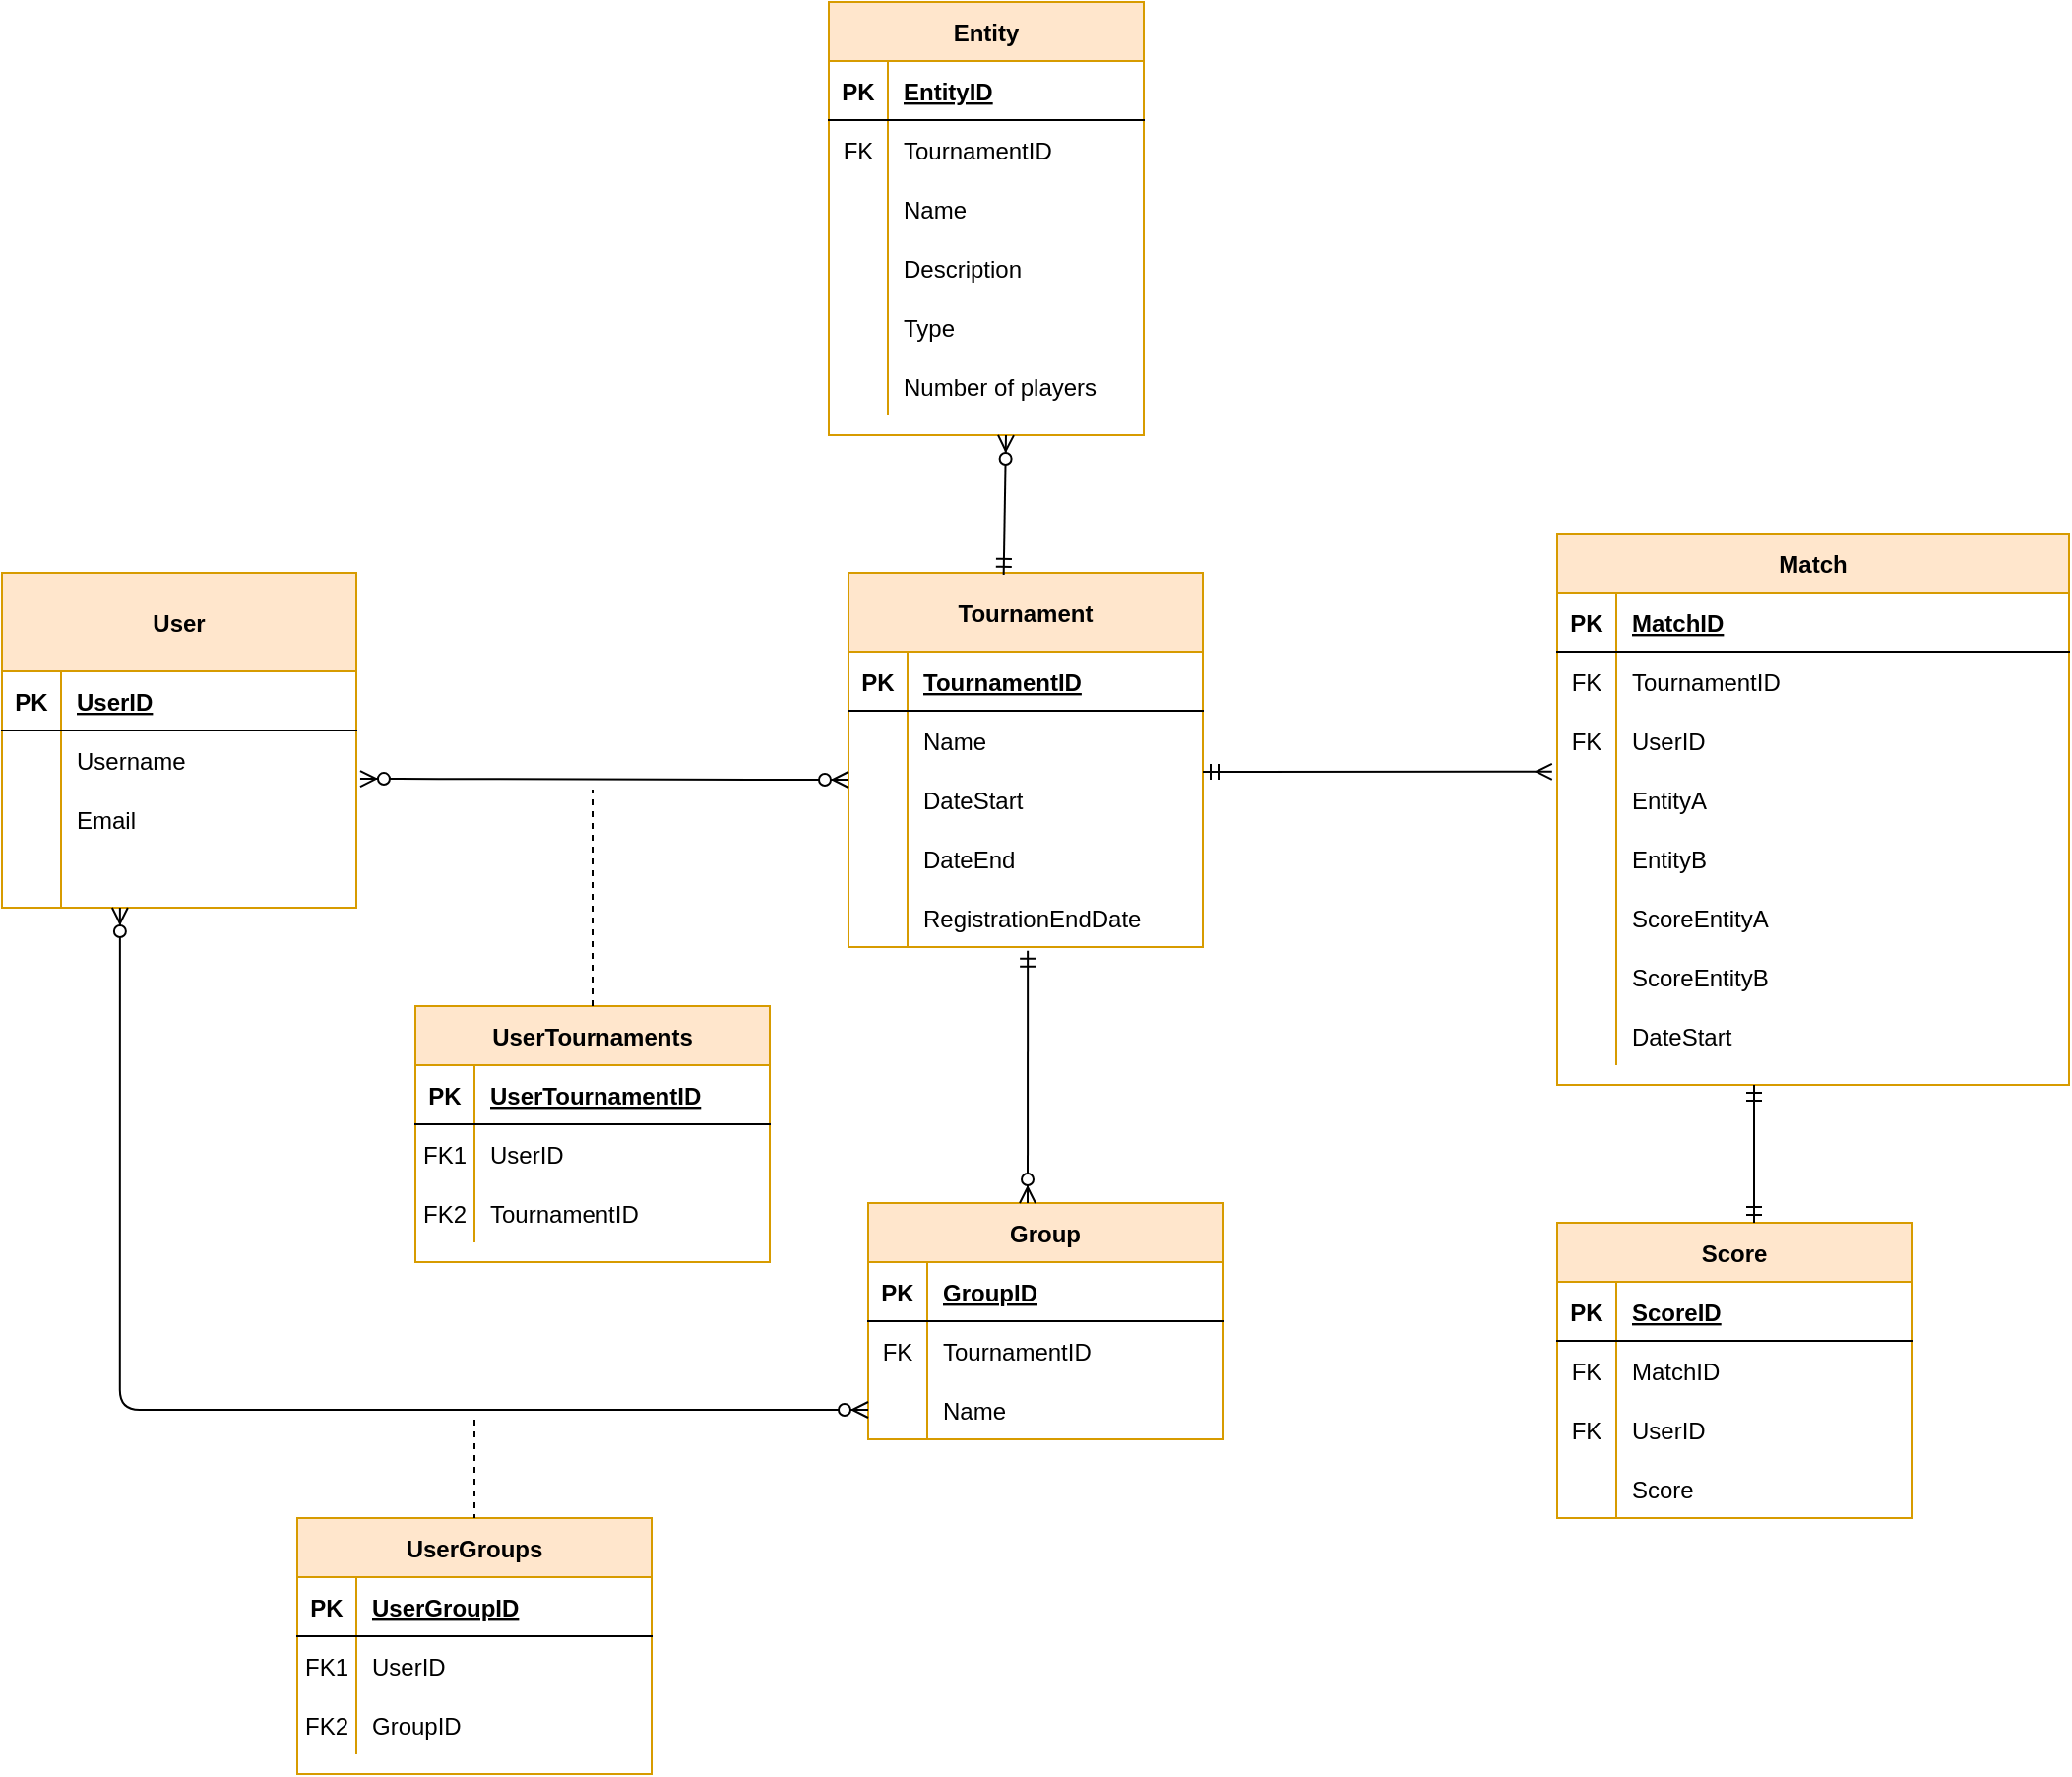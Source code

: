 <mxfile version="14.8.4" type="github">
  <diagram id="C5RBs43oDa-KdzZeNtuy" name="Page-1">
    <mxGraphModel dx="2417" dy="677" grid="1" gridSize="10" guides="1" tooltips="1" connect="1" arrows="1" fold="1" page="1" pageScale="1" pageWidth="1169" pageHeight="1654" math="0" shadow="0">
      <root>
        <mxCell id="WIyWlLk6GJQsqaUBKTNV-0" />
        <mxCell id="WIyWlLk6GJQsqaUBKTNV-1" parent="WIyWlLk6GJQsqaUBKTNV-0" />
        <mxCell id="yh2cUwykDITBl05Ryp6r-47" value="Tournament" style="shape=table;startSize=40;container=1;collapsible=1;childLayout=tableLayout;fixedRows=1;rowLines=0;fontStyle=1;align=center;resizeLast=1;strokeColor=#d79b00;fillColor=#ffe6cc;" parent="WIyWlLk6GJQsqaUBKTNV-1" vertex="1">
          <mxGeometry x="280" y="440" width="180" height="190" as="geometry" />
        </mxCell>
        <mxCell id="yh2cUwykDITBl05Ryp6r-48" value="" style="shape=partialRectangle;collapsible=0;dropTarget=0;pointerEvents=0;fillColor=none;top=0;left=0;bottom=1;right=0;points=[[0,0.5],[1,0.5]];portConstraint=eastwest;" parent="yh2cUwykDITBl05Ryp6r-47" vertex="1">
          <mxGeometry y="40" width="180" height="30" as="geometry" />
        </mxCell>
        <mxCell id="yh2cUwykDITBl05Ryp6r-49" value="PK" style="shape=partialRectangle;connectable=0;fillColor=none;top=0;left=0;bottom=0;right=0;fontStyle=1;overflow=hidden;" parent="yh2cUwykDITBl05Ryp6r-48" vertex="1">
          <mxGeometry width="30" height="30" as="geometry" />
        </mxCell>
        <mxCell id="yh2cUwykDITBl05Ryp6r-50" value="TournamentID" style="shape=partialRectangle;connectable=0;fillColor=none;top=0;left=0;bottom=0;right=0;align=left;spacingLeft=6;fontStyle=5;overflow=hidden;" parent="yh2cUwykDITBl05Ryp6r-48" vertex="1">
          <mxGeometry x="30" width="150" height="30" as="geometry" />
        </mxCell>
        <mxCell id="yh2cUwykDITBl05Ryp6r-51" value="" style="shape=partialRectangle;collapsible=0;dropTarget=0;pointerEvents=0;fillColor=none;top=0;left=0;bottom=0;right=0;points=[[0,0.5],[1,0.5]];portConstraint=eastwest;" parent="yh2cUwykDITBl05Ryp6r-47" vertex="1">
          <mxGeometry y="70" width="180" height="30" as="geometry" />
        </mxCell>
        <mxCell id="yh2cUwykDITBl05Ryp6r-52" value="" style="shape=partialRectangle;connectable=0;fillColor=none;top=0;left=0;bottom=0;right=0;editable=1;overflow=hidden;" parent="yh2cUwykDITBl05Ryp6r-51" vertex="1">
          <mxGeometry width="30" height="30" as="geometry" />
        </mxCell>
        <mxCell id="yh2cUwykDITBl05Ryp6r-53" value="Name" style="shape=partialRectangle;connectable=0;fillColor=none;top=0;left=0;bottom=0;right=0;align=left;spacingLeft=6;overflow=hidden;" parent="yh2cUwykDITBl05Ryp6r-51" vertex="1">
          <mxGeometry x="30" width="150" height="30" as="geometry" />
        </mxCell>
        <mxCell id="yh2cUwykDITBl05Ryp6r-54" value="" style="shape=partialRectangle;collapsible=0;dropTarget=0;pointerEvents=0;fillColor=none;top=0;left=0;bottom=0;right=0;points=[[0,0.5],[1,0.5]];portConstraint=eastwest;" parent="yh2cUwykDITBl05Ryp6r-47" vertex="1">
          <mxGeometry y="100" width="180" height="30" as="geometry" />
        </mxCell>
        <mxCell id="yh2cUwykDITBl05Ryp6r-55" value="" style="shape=partialRectangle;connectable=0;fillColor=none;top=0;left=0;bottom=0;right=0;editable=1;overflow=hidden;" parent="yh2cUwykDITBl05Ryp6r-54" vertex="1">
          <mxGeometry width="30" height="30" as="geometry" />
        </mxCell>
        <mxCell id="yh2cUwykDITBl05Ryp6r-56" value="DateStart" style="shape=partialRectangle;connectable=0;fillColor=none;top=0;left=0;bottom=0;right=0;align=left;spacingLeft=6;overflow=hidden;" parent="yh2cUwykDITBl05Ryp6r-54" vertex="1">
          <mxGeometry x="30" width="150" height="30" as="geometry" />
        </mxCell>
        <mxCell id="yh2cUwykDITBl05Ryp6r-57" value="" style="shape=partialRectangle;collapsible=0;dropTarget=0;pointerEvents=0;fillColor=none;top=0;left=0;bottom=0;right=0;points=[[0,0.5],[1,0.5]];portConstraint=eastwest;" parent="yh2cUwykDITBl05Ryp6r-47" vertex="1">
          <mxGeometry y="130" width="180" height="30" as="geometry" />
        </mxCell>
        <mxCell id="yh2cUwykDITBl05Ryp6r-58" value="" style="shape=partialRectangle;connectable=0;fillColor=none;top=0;left=0;bottom=0;right=0;editable=1;overflow=hidden;" parent="yh2cUwykDITBl05Ryp6r-57" vertex="1">
          <mxGeometry width="30" height="30" as="geometry" />
        </mxCell>
        <mxCell id="yh2cUwykDITBl05Ryp6r-59" value="DateEnd" style="shape=partialRectangle;connectable=0;fillColor=none;top=0;left=0;bottom=0;right=0;align=left;spacingLeft=6;overflow=hidden;" parent="yh2cUwykDITBl05Ryp6r-57" vertex="1">
          <mxGeometry x="30" width="150" height="30" as="geometry" />
        </mxCell>
        <mxCell id="yh2cUwykDITBl05Ryp6r-60" value="" style="shape=partialRectangle;collapsible=0;dropTarget=0;pointerEvents=0;fillColor=none;top=0;left=0;bottom=0;right=0;points=[[0,0.5],[1,0.5]];portConstraint=eastwest;" parent="yh2cUwykDITBl05Ryp6r-47" vertex="1">
          <mxGeometry y="160" width="180" height="30" as="geometry" />
        </mxCell>
        <mxCell id="yh2cUwykDITBl05Ryp6r-61" value="" style="shape=partialRectangle;connectable=0;fillColor=none;top=0;left=0;bottom=0;right=0;editable=1;overflow=hidden;" parent="yh2cUwykDITBl05Ryp6r-60" vertex="1">
          <mxGeometry width="30" height="30" as="geometry" />
        </mxCell>
        <mxCell id="yh2cUwykDITBl05Ryp6r-62" value="RegistrationEndDate" style="shape=partialRectangle;connectable=0;fillColor=none;top=0;left=0;bottom=0;right=0;align=left;spacingLeft=6;overflow=hidden;" parent="yh2cUwykDITBl05Ryp6r-60" vertex="1">
          <mxGeometry x="30" width="150" height="30" as="geometry" />
        </mxCell>
        <mxCell id="yh2cUwykDITBl05Ryp6r-63" value="Entity" style="shape=table;startSize=30;container=1;collapsible=1;childLayout=tableLayout;fixedRows=1;rowLines=0;fontStyle=1;align=center;resizeLast=1;strokeColor=#d79b00;fillColor=#ffe6cc;" parent="WIyWlLk6GJQsqaUBKTNV-1" vertex="1">
          <mxGeometry x="270" y="150" width="160" height="220" as="geometry" />
        </mxCell>
        <mxCell id="yh2cUwykDITBl05Ryp6r-64" value="" style="shape=partialRectangle;collapsible=0;dropTarget=0;pointerEvents=0;fillColor=none;top=0;left=0;bottom=1;right=0;points=[[0,0.5],[1,0.5]];portConstraint=eastwest;" parent="yh2cUwykDITBl05Ryp6r-63" vertex="1">
          <mxGeometry y="30" width="160" height="30" as="geometry" />
        </mxCell>
        <mxCell id="yh2cUwykDITBl05Ryp6r-65" value="PK" style="shape=partialRectangle;connectable=0;fillColor=none;top=0;left=0;bottom=0;right=0;fontStyle=1;overflow=hidden;" parent="yh2cUwykDITBl05Ryp6r-64" vertex="1">
          <mxGeometry width="30" height="30" as="geometry" />
        </mxCell>
        <mxCell id="yh2cUwykDITBl05Ryp6r-66" value="EntityID" style="shape=partialRectangle;connectable=0;fillColor=none;top=0;left=0;bottom=0;right=0;align=left;spacingLeft=6;fontStyle=5;overflow=hidden;" parent="yh2cUwykDITBl05Ryp6r-64" vertex="1">
          <mxGeometry x="30" width="130" height="30" as="geometry" />
        </mxCell>
        <mxCell id="yh2cUwykDITBl05Ryp6r-67" value="" style="shape=partialRectangle;collapsible=0;dropTarget=0;pointerEvents=0;fillColor=none;top=0;left=0;bottom=0;right=0;points=[[0,0.5],[1,0.5]];portConstraint=eastwest;" parent="yh2cUwykDITBl05Ryp6r-63" vertex="1">
          <mxGeometry y="60" width="160" height="30" as="geometry" />
        </mxCell>
        <mxCell id="yh2cUwykDITBl05Ryp6r-68" value="FK" style="shape=partialRectangle;connectable=0;fillColor=none;top=0;left=0;bottom=0;right=0;editable=1;overflow=hidden;" parent="yh2cUwykDITBl05Ryp6r-67" vertex="1">
          <mxGeometry width="30" height="30" as="geometry" />
        </mxCell>
        <mxCell id="yh2cUwykDITBl05Ryp6r-69" value="TournamentID" style="shape=partialRectangle;connectable=0;fillColor=none;top=0;left=0;bottom=0;right=0;align=left;spacingLeft=6;overflow=hidden;" parent="yh2cUwykDITBl05Ryp6r-67" vertex="1">
          <mxGeometry x="30" width="130" height="30" as="geometry" />
        </mxCell>
        <mxCell id="yh2cUwykDITBl05Ryp6r-70" value="" style="shape=partialRectangle;collapsible=0;dropTarget=0;pointerEvents=0;fillColor=none;top=0;left=0;bottom=0;right=0;points=[[0,0.5],[1,0.5]];portConstraint=eastwest;" parent="yh2cUwykDITBl05Ryp6r-63" vertex="1">
          <mxGeometry y="90" width="160" height="30" as="geometry" />
        </mxCell>
        <mxCell id="yh2cUwykDITBl05Ryp6r-71" value="" style="shape=partialRectangle;connectable=0;fillColor=none;top=0;left=0;bottom=0;right=0;editable=1;overflow=hidden;" parent="yh2cUwykDITBl05Ryp6r-70" vertex="1">
          <mxGeometry width="30" height="30" as="geometry" />
        </mxCell>
        <mxCell id="yh2cUwykDITBl05Ryp6r-72" value="Name" style="shape=partialRectangle;connectable=0;fillColor=none;top=0;left=0;bottom=0;right=0;align=left;spacingLeft=6;overflow=hidden;" parent="yh2cUwykDITBl05Ryp6r-70" vertex="1">
          <mxGeometry x="30" width="130" height="30" as="geometry" />
        </mxCell>
        <mxCell id="gmXBH_i20UCJDXfVO6zI-26" value="" style="shape=partialRectangle;collapsible=0;dropTarget=0;pointerEvents=0;fillColor=none;top=0;left=0;bottom=0;right=0;points=[[0,0.5],[1,0.5]];portConstraint=eastwest;" parent="yh2cUwykDITBl05Ryp6r-63" vertex="1">
          <mxGeometry y="120" width="160" height="30" as="geometry" />
        </mxCell>
        <mxCell id="gmXBH_i20UCJDXfVO6zI-27" value="" style="shape=partialRectangle;connectable=0;fillColor=none;top=0;left=0;bottom=0;right=0;editable=1;overflow=hidden;" parent="gmXBH_i20UCJDXfVO6zI-26" vertex="1">
          <mxGeometry width="30" height="30" as="geometry" />
        </mxCell>
        <mxCell id="gmXBH_i20UCJDXfVO6zI-28" value="Description" style="shape=partialRectangle;connectable=0;fillColor=none;top=0;left=0;bottom=0;right=0;align=left;spacingLeft=6;overflow=hidden;" parent="gmXBH_i20UCJDXfVO6zI-26" vertex="1">
          <mxGeometry x="30" width="130" height="30" as="geometry" />
        </mxCell>
        <mxCell id="gmXBH_i20UCJDXfVO6zI-42" value="" style="shape=partialRectangle;collapsible=0;dropTarget=0;pointerEvents=0;fillColor=none;top=0;left=0;bottom=0;right=0;points=[[0,0.5],[1,0.5]];portConstraint=eastwest;" parent="yh2cUwykDITBl05Ryp6r-63" vertex="1">
          <mxGeometry y="150" width="160" height="30" as="geometry" />
        </mxCell>
        <mxCell id="gmXBH_i20UCJDXfVO6zI-43" value="" style="shape=partialRectangle;connectable=0;fillColor=none;top=0;left=0;bottom=0;right=0;editable=1;overflow=hidden;" parent="gmXBH_i20UCJDXfVO6zI-42" vertex="1">
          <mxGeometry width="30" height="30" as="geometry" />
        </mxCell>
        <mxCell id="gmXBH_i20UCJDXfVO6zI-44" value="Type" style="shape=partialRectangle;connectable=0;fillColor=none;top=0;left=0;bottom=0;right=0;align=left;spacingLeft=6;overflow=hidden;" parent="gmXBH_i20UCJDXfVO6zI-42" vertex="1">
          <mxGeometry x="30" width="130" height="30" as="geometry" />
        </mxCell>
        <mxCell id="gmXBH_i20UCJDXfVO6zI-45" value="" style="shape=partialRectangle;collapsible=0;dropTarget=0;pointerEvents=0;fillColor=none;top=0;left=0;bottom=0;right=0;points=[[0,0.5],[1,0.5]];portConstraint=eastwest;" parent="yh2cUwykDITBl05Ryp6r-63" vertex="1">
          <mxGeometry y="180" width="160" height="30" as="geometry" />
        </mxCell>
        <mxCell id="gmXBH_i20UCJDXfVO6zI-46" value="" style="shape=partialRectangle;connectable=0;fillColor=none;top=0;left=0;bottom=0;right=0;editable=1;overflow=hidden;" parent="gmXBH_i20UCJDXfVO6zI-45" vertex="1">
          <mxGeometry width="30" height="30" as="geometry" />
        </mxCell>
        <mxCell id="gmXBH_i20UCJDXfVO6zI-47" value="Number of players" style="shape=partialRectangle;connectable=0;fillColor=none;top=0;left=0;bottom=0;right=0;align=left;spacingLeft=6;overflow=hidden;" parent="gmXBH_i20UCJDXfVO6zI-45" vertex="1">
          <mxGeometry x="30" width="130" height="30" as="geometry" />
        </mxCell>
        <mxCell id="yh2cUwykDITBl05Ryp6r-76" value="" style="fontSize=12;html=1;endArrow=ERzeroToMany;startArrow=ERmandOne;rounded=1;exitX=0.438;exitY=0.005;exitDx=0;exitDy=0;exitPerimeter=0;" parent="WIyWlLk6GJQsqaUBKTNV-1" source="yh2cUwykDITBl05Ryp6r-47" edge="1">
          <mxGeometry width="100" height="100" relative="1" as="geometry">
            <mxPoint x="149" y="348" as="sourcePoint" />
            <mxPoint x="360" y="370" as="targetPoint" />
          </mxGeometry>
        </mxCell>
        <mxCell id="yh2cUwykDITBl05Ryp6r-77" value="User" style="shape=table;startSize=50;container=1;collapsible=1;childLayout=tableLayout;fixedRows=1;rowLines=0;fontStyle=1;align=center;resizeLast=1;strokeColor=#d79b00;fillColor=#ffe6cc;" parent="WIyWlLk6GJQsqaUBKTNV-1" vertex="1">
          <mxGeometry x="-150" y="440" width="180" height="170" as="geometry" />
        </mxCell>
        <mxCell id="yh2cUwykDITBl05Ryp6r-78" value="" style="shape=partialRectangle;collapsible=0;dropTarget=0;pointerEvents=0;fillColor=none;top=0;left=0;bottom=1;right=0;points=[[0,0.5],[1,0.5]];portConstraint=eastwest;" parent="yh2cUwykDITBl05Ryp6r-77" vertex="1">
          <mxGeometry y="50" width="180" height="30" as="geometry" />
        </mxCell>
        <mxCell id="yh2cUwykDITBl05Ryp6r-79" value="PK" style="shape=partialRectangle;connectable=0;fillColor=none;top=0;left=0;bottom=0;right=0;fontStyle=1;overflow=hidden;" parent="yh2cUwykDITBl05Ryp6r-78" vertex="1">
          <mxGeometry width="30" height="30" as="geometry" />
        </mxCell>
        <mxCell id="yh2cUwykDITBl05Ryp6r-80" value="UserID" style="shape=partialRectangle;connectable=0;fillColor=none;top=0;left=0;bottom=0;right=0;align=left;spacingLeft=6;fontStyle=5;overflow=hidden;" parent="yh2cUwykDITBl05Ryp6r-78" vertex="1">
          <mxGeometry x="30" width="150" height="30" as="geometry" />
        </mxCell>
        <mxCell id="yh2cUwykDITBl05Ryp6r-81" value="" style="shape=partialRectangle;collapsible=0;dropTarget=0;pointerEvents=0;fillColor=none;top=0;left=0;bottom=0;right=0;points=[[0,0.5],[1,0.5]];portConstraint=eastwest;" parent="yh2cUwykDITBl05Ryp6r-77" vertex="1">
          <mxGeometry y="80" width="180" height="30" as="geometry" />
        </mxCell>
        <mxCell id="yh2cUwykDITBl05Ryp6r-82" value="" style="shape=partialRectangle;connectable=0;fillColor=none;top=0;left=0;bottom=0;right=0;editable=1;overflow=hidden;" parent="yh2cUwykDITBl05Ryp6r-81" vertex="1">
          <mxGeometry width="30" height="30" as="geometry" />
        </mxCell>
        <mxCell id="yh2cUwykDITBl05Ryp6r-83" value="Username" style="shape=partialRectangle;connectable=0;fillColor=none;top=0;left=0;bottom=0;right=0;align=left;spacingLeft=6;overflow=hidden;" parent="yh2cUwykDITBl05Ryp6r-81" vertex="1">
          <mxGeometry x="30" width="150" height="30" as="geometry" />
        </mxCell>
        <mxCell id="yh2cUwykDITBl05Ryp6r-84" value="" style="shape=partialRectangle;collapsible=0;dropTarget=0;pointerEvents=0;fillColor=none;top=0;left=0;bottom=0;right=0;points=[[0,0.5],[1,0.5]];portConstraint=eastwest;" parent="yh2cUwykDITBl05Ryp6r-77" vertex="1">
          <mxGeometry y="110" width="180" height="30" as="geometry" />
        </mxCell>
        <mxCell id="yh2cUwykDITBl05Ryp6r-85" value="" style="shape=partialRectangle;connectable=0;fillColor=none;top=0;left=0;bottom=0;right=0;editable=1;overflow=hidden;" parent="yh2cUwykDITBl05Ryp6r-84" vertex="1">
          <mxGeometry width="30" height="30" as="geometry" />
        </mxCell>
        <mxCell id="yh2cUwykDITBl05Ryp6r-86" value="Email" style="shape=partialRectangle;connectable=0;fillColor=none;top=0;left=0;bottom=0;right=0;align=left;spacingLeft=6;overflow=hidden;" parent="yh2cUwykDITBl05Ryp6r-84" vertex="1">
          <mxGeometry x="30" width="150" height="30" as="geometry" />
        </mxCell>
        <mxCell id="yh2cUwykDITBl05Ryp6r-87" value="" style="shape=partialRectangle;collapsible=0;dropTarget=0;pointerEvents=0;fillColor=none;top=0;left=0;bottom=0;right=0;points=[[0,0.5],[1,0.5]];portConstraint=eastwest;" parent="yh2cUwykDITBl05Ryp6r-77" vertex="1">
          <mxGeometry y="140" width="180" height="30" as="geometry" />
        </mxCell>
        <mxCell id="yh2cUwykDITBl05Ryp6r-88" value="" style="shape=partialRectangle;connectable=0;fillColor=none;top=0;left=0;bottom=0;right=0;editable=1;overflow=hidden;" parent="yh2cUwykDITBl05Ryp6r-87" vertex="1">
          <mxGeometry width="30" height="30" as="geometry" />
        </mxCell>
        <mxCell id="yh2cUwykDITBl05Ryp6r-89" value="" style="shape=partialRectangle;connectable=0;fillColor=none;top=0;left=0;bottom=0;right=0;align=left;spacingLeft=6;overflow=hidden;" parent="yh2cUwykDITBl05Ryp6r-87" vertex="1">
          <mxGeometry x="30" width="150" height="30" as="geometry" />
        </mxCell>
        <mxCell id="yh2cUwykDITBl05Ryp6r-91" value="UserTournaments" style="shape=table;startSize=30;container=1;collapsible=1;childLayout=tableLayout;fixedRows=1;rowLines=0;fontStyle=1;align=center;resizeLast=1;strokeColor=#d79b00;fillColor=#ffe6cc;" parent="WIyWlLk6GJQsqaUBKTNV-1" vertex="1">
          <mxGeometry x="60" y="660" width="180" height="130" as="geometry">
            <mxRectangle x="270" y="560" width="130" height="30" as="alternateBounds" />
          </mxGeometry>
        </mxCell>
        <mxCell id="yh2cUwykDITBl05Ryp6r-92" value="" style="shape=partialRectangle;collapsible=0;dropTarget=0;pointerEvents=0;fillColor=none;top=0;left=0;bottom=1;right=0;points=[[0,0.5],[1,0.5]];portConstraint=eastwest;" parent="yh2cUwykDITBl05Ryp6r-91" vertex="1">
          <mxGeometry y="30" width="180" height="30" as="geometry" />
        </mxCell>
        <mxCell id="yh2cUwykDITBl05Ryp6r-93" value="PK" style="shape=partialRectangle;connectable=0;fillColor=none;top=0;left=0;bottom=0;right=0;fontStyle=1;overflow=hidden;" parent="yh2cUwykDITBl05Ryp6r-92" vertex="1">
          <mxGeometry width="30" height="30" as="geometry" />
        </mxCell>
        <mxCell id="yh2cUwykDITBl05Ryp6r-94" value="UserTournamentID" style="shape=partialRectangle;connectable=0;fillColor=none;top=0;left=0;bottom=0;right=0;align=left;spacingLeft=6;fontStyle=5;overflow=hidden;" parent="yh2cUwykDITBl05Ryp6r-92" vertex="1">
          <mxGeometry x="30" width="150" height="30" as="geometry" />
        </mxCell>
        <mxCell id="yh2cUwykDITBl05Ryp6r-95" value="" style="shape=partialRectangle;collapsible=0;dropTarget=0;pointerEvents=0;fillColor=none;top=0;left=0;bottom=0;right=0;points=[[0,0.5],[1,0.5]];portConstraint=eastwest;" parent="yh2cUwykDITBl05Ryp6r-91" vertex="1">
          <mxGeometry y="60" width="180" height="30" as="geometry" />
        </mxCell>
        <mxCell id="yh2cUwykDITBl05Ryp6r-96" value="FK1" style="shape=partialRectangle;connectable=0;fillColor=none;top=0;left=0;bottom=0;right=0;editable=1;overflow=hidden;" parent="yh2cUwykDITBl05Ryp6r-95" vertex="1">
          <mxGeometry width="30" height="30" as="geometry" />
        </mxCell>
        <mxCell id="yh2cUwykDITBl05Ryp6r-97" value="UserID" style="shape=partialRectangle;connectable=0;fillColor=none;top=0;left=0;bottom=0;right=0;align=left;spacingLeft=6;overflow=hidden;" parent="yh2cUwykDITBl05Ryp6r-95" vertex="1">
          <mxGeometry x="30" width="150" height="30" as="geometry" />
        </mxCell>
        <mxCell id="yh2cUwykDITBl05Ryp6r-98" value="" style="shape=partialRectangle;collapsible=0;dropTarget=0;pointerEvents=0;fillColor=none;top=0;left=0;bottom=0;right=0;points=[[0,0.5],[1,0.5]];portConstraint=eastwest;" parent="yh2cUwykDITBl05Ryp6r-91" vertex="1">
          <mxGeometry y="90" width="180" height="30" as="geometry" />
        </mxCell>
        <mxCell id="yh2cUwykDITBl05Ryp6r-99" value="FK2" style="shape=partialRectangle;connectable=0;fillColor=none;top=0;left=0;bottom=0;right=0;editable=1;overflow=hidden;" parent="yh2cUwykDITBl05Ryp6r-98" vertex="1">
          <mxGeometry width="30" height="30" as="geometry" />
        </mxCell>
        <mxCell id="yh2cUwykDITBl05Ryp6r-100" value="TournamentID" style="shape=partialRectangle;connectable=0;fillColor=none;top=0;left=0;bottom=0;right=0;align=left;spacingLeft=6;overflow=hidden;" parent="yh2cUwykDITBl05Ryp6r-98" vertex="1">
          <mxGeometry x="30" width="150" height="30" as="geometry" />
        </mxCell>
        <mxCell id="yh2cUwykDITBl05Ryp6r-111" value="" style="endArrow=none;dashed=1;html=1;strokeColor=#000000;exitX=0.5;exitY=0;exitDx=0;exitDy=0;" parent="WIyWlLk6GJQsqaUBKTNV-1" source="yh2cUwykDITBl05Ryp6r-91" edge="1">
          <mxGeometry width="50" height="50" relative="1" as="geometry">
            <mxPoint x="359.5" y="637" as="sourcePoint" />
            <mxPoint x="150" y="550" as="targetPoint" />
          </mxGeometry>
        </mxCell>
        <mxCell id="yh2cUwykDITBl05Ryp6r-112" value="Match" style="shape=table;startSize=30;container=1;collapsible=1;childLayout=tableLayout;fixedRows=1;rowLines=0;fontStyle=1;align=center;resizeLast=1;strokeColor=#d79b00;fillColor=#ffe6cc;" parent="WIyWlLk6GJQsqaUBKTNV-1" vertex="1">
          <mxGeometry x="640" y="420" width="260" height="280" as="geometry" />
        </mxCell>
        <mxCell id="yh2cUwykDITBl05Ryp6r-113" value="" style="shape=partialRectangle;collapsible=0;dropTarget=0;pointerEvents=0;fillColor=none;top=0;left=0;bottom=1;right=0;points=[[0,0.5],[1,0.5]];portConstraint=eastwest;" parent="yh2cUwykDITBl05Ryp6r-112" vertex="1">
          <mxGeometry y="30" width="260" height="30" as="geometry" />
        </mxCell>
        <mxCell id="yh2cUwykDITBl05Ryp6r-114" value="PK" style="shape=partialRectangle;connectable=0;fillColor=none;top=0;left=0;bottom=0;right=0;fontStyle=1;overflow=hidden;" parent="yh2cUwykDITBl05Ryp6r-113" vertex="1">
          <mxGeometry width="30" height="30" as="geometry" />
        </mxCell>
        <mxCell id="yh2cUwykDITBl05Ryp6r-115" value="MatchID" style="shape=partialRectangle;connectable=0;fillColor=none;top=0;left=0;bottom=0;right=0;align=left;spacingLeft=6;fontStyle=5;overflow=hidden;" parent="yh2cUwykDITBl05Ryp6r-113" vertex="1">
          <mxGeometry x="30" width="230" height="30" as="geometry" />
        </mxCell>
        <mxCell id="yh2cUwykDITBl05Ryp6r-116" value="" style="shape=partialRectangle;collapsible=0;dropTarget=0;pointerEvents=0;fillColor=none;top=0;left=0;bottom=0;right=0;points=[[0,0.5],[1,0.5]];portConstraint=eastwest;" parent="yh2cUwykDITBl05Ryp6r-112" vertex="1">
          <mxGeometry y="60" width="260" height="30" as="geometry" />
        </mxCell>
        <mxCell id="yh2cUwykDITBl05Ryp6r-117" value="FK" style="shape=partialRectangle;connectable=0;fillColor=none;top=0;left=0;bottom=0;right=0;editable=1;overflow=hidden;" parent="yh2cUwykDITBl05Ryp6r-116" vertex="1">
          <mxGeometry width="30" height="30" as="geometry" />
        </mxCell>
        <mxCell id="yh2cUwykDITBl05Ryp6r-118" value="TournamentID" style="shape=partialRectangle;connectable=0;fillColor=none;top=0;left=0;bottom=0;right=0;align=left;spacingLeft=6;overflow=hidden;" parent="yh2cUwykDITBl05Ryp6r-116" vertex="1">
          <mxGeometry x="30" width="230" height="30" as="geometry" />
        </mxCell>
        <mxCell id="yh2cUwykDITBl05Ryp6r-181" value="" style="shape=partialRectangle;collapsible=0;dropTarget=0;pointerEvents=0;fillColor=none;top=0;left=0;bottom=0;right=0;points=[[0,0.5],[1,0.5]];portConstraint=eastwest;" parent="yh2cUwykDITBl05Ryp6r-112" vertex="1">
          <mxGeometry y="90" width="260" height="30" as="geometry" />
        </mxCell>
        <mxCell id="yh2cUwykDITBl05Ryp6r-182" value="FK" style="shape=partialRectangle;connectable=0;fillColor=none;top=0;left=0;bottom=0;right=0;editable=1;overflow=hidden;" parent="yh2cUwykDITBl05Ryp6r-181" vertex="1">
          <mxGeometry width="30" height="30" as="geometry" />
        </mxCell>
        <mxCell id="yh2cUwykDITBl05Ryp6r-183" value="UserID" style="shape=partialRectangle;connectable=0;fillColor=none;top=0;left=0;bottom=0;right=0;align=left;spacingLeft=6;overflow=hidden;" parent="yh2cUwykDITBl05Ryp6r-181" vertex="1">
          <mxGeometry x="30" width="230" height="30" as="geometry" />
        </mxCell>
        <mxCell id="yh2cUwykDITBl05Ryp6r-128" value="" style="shape=partialRectangle;collapsible=0;dropTarget=0;pointerEvents=0;fillColor=none;top=0;left=0;bottom=0;right=0;points=[[0,0.5],[1,0.5]];portConstraint=eastwest;" parent="yh2cUwykDITBl05Ryp6r-112" vertex="1">
          <mxGeometry y="120" width="260" height="30" as="geometry" />
        </mxCell>
        <mxCell id="yh2cUwykDITBl05Ryp6r-129" value="" style="shape=partialRectangle;connectable=0;fillColor=none;top=0;left=0;bottom=0;right=0;editable=1;overflow=hidden;" parent="yh2cUwykDITBl05Ryp6r-128" vertex="1">
          <mxGeometry width="30" height="30" as="geometry" />
        </mxCell>
        <mxCell id="yh2cUwykDITBl05Ryp6r-130" value="EntityA" style="shape=partialRectangle;connectable=0;fillColor=none;top=0;left=0;bottom=0;right=0;align=left;spacingLeft=6;overflow=hidden;" parent="yh2cUwykDITBl05Ryp6r-128" vertex="1">
          <mxGeometry x="30" width="230" height="30" as="geometry" />
        </mxCell>
        <mxCell id="yh2cUwykDITBl05Ryp6r-119" value="" style="shape=partialRectangle;collapsible=0;dropTarget=0;pointerEvents=0;fillColor=none;top=0;left=0;bottom=0;right=0;points=[[0,0.5],[1,0.5]];portConstraint=eastwest;" parent="yh2cUwykDITBl05Ryp6r-112" vertex="1">
          <mxGeometry y="150" width="260" height="30" as="geometry" />
        </mxCell>
        <mxCell id="yh2cUwykDITBl05Ryp6r-120" value="" style="shape=partialRectangle;connectable=0;fillColor=none;top=0;left=0;bottom=0;right=0;editable=1;overflow=hidden;" parent="yh2cUwykDITBl05Ryp6r-119" vertex="1">
          <mxGeometry width="30" height="30" as="geometry" />
        </mxCell>
        <mxCell id="yh2cUwykDITBl05Ryp6r-121" value="EntityB" style="shape=partialRectangle;connectable=0;fillColor=none;top=0;left=0;bottom=0;right=0;align=left;spacingLeft=6;overflow=hidden;" parent="yh2cUwykDITBl05Ryp6r-119" vertex="1">
          <mxGeometry x="30" width="230" height="30" as="geometry" />
        </mxCell>
        <mxCell id="yh2cUwykDITBl05Ryp6r-122" value="" style="shape=partialRectangle;collapsible=0;dropTarget=0;pointerEvents=0;fillColor=none;top=0;left=0;bottom=0;right=0;points=[[0,0.5],[1,0.5]];portConstraint=eastwest;" parent="yh2cUwykDITBl05Ryp6r-112" vertex="1">
          <mxGeometry y="180" width="260" height="30" as="geometry" />
        </mxCell>
        <mxCell id="yh2cUwykDITBl05Ryp6r-123" value="" style="shape=partialRectangle;connectable=0;fillColor=none;top=0;left=0;bottom=0;right=0;editable=1;overflow=hidden;" parent="yh2cUwykDITBl05Ryp6r-122" vertex="1">
          <mxGeometry width="30" height="30" as="geometry" />
        </mxCell>
        <mxCell id="yh2cUwykDITBl05Ryp6r-124" value="ScoreEntityA" style="shape=partialRectangle;connectable=0;fillColor=none;top=0;left=0;bottom=0;right=0;align=left;spacingLeft=6;overflow=hidden;" parent="yh2cUwykDITBl05Ryp6r-122" vertex="1">
          <mxGeometry x="30" width="230" height="30" as="geometry" />
        </mxCell>
        <mxCell id="yh2cUwykDITBl05Ryp6r-125" value="" style="shape=partialRectangle;collapsible=0;dropTarget=0;pointerEvents=0;fillColor=none;top=0;left=0;bottom=0;right=0;points=[[0,0.5],[1,0.5]];portConstraint=eastwest;" parent="yh2cUwykDITBl05Ryp6r-112" vertex="1">
          <mxGeometry y="210" width="260" height="30" as="geometry" />
        </mxCell>
        <mxCell id="yh2cUwykDITBl05Ryp6r-126" value="" style="shape=partialRectangle;connectable=0;fillColor=none;top=0;left=0;bottom=0;right=0;editable=1;overflow=hidden;" parent="yh2cUwykDITBl05Ryp6r-125" vertex="1">
          <mxGeometry width="30" height="30" as="geometry" />
        </mxCell>
        <mxCell id="yh2cUwykDITBl05Ryp6r-127" value="ScoreEntityB" style="shape=partialRectangle;connectable=0;fillColor=none;top=0;left=0;bottom=0;right=0;align=left;spacingLeft=6;overflow=hidden;" parent="yh2cUwykDITBl05Ryp6r-125" vertex="1">
          <mxGeometry x="30" width="230" height="30" as="geometry" />
        </mxCell>
        <mxCell id="yh2cUwykDITBl05Ryp6r-133" value="" style="shape=partialRectangle;collapsible=0;dropTarget=0;pointerEvents=0;fillColor=none;top=0;left=0;bottom=0;right=0;points=[[0,0.5],[1,0.5]];portConstraint=eastwest;" parent="yh2cUwykDITBl05Ryp6r-112" vertex="1">
          <mxGeometry y="240" width="260" height="30" as="geometry" />
        </mxCell>
        <mxCell id="yh2cUwykDITBl05Ryp6r-134" value="" style="shape=partialRectangle;connectable=0;fillColor=none;top=0;left=0;bottom=0;right=0;editable=1;overflow=hidden;" parent="yh2cUwykDITBl05Ryp6r-133" vertex="1">
          <mxGeometry width="30" height="30" as="geometry" />
        </mxCell>
        <mxCell id="yh2cUwykDITBl05Ryp6r-135" value="DateStart" style="shape=partialRectangle;connectable=0;fillColor=none;top=0;left=0;bottom=0;right=0;align=left;spacingLeft=6;overflow=hidden;" parent="yh2cUwykDITBl05Ryp6r-133" vertex="1">
          <mxGeometry x="30" width="230" height="30" as="geometry" />
        </mxCell>
        <mxCell id="yh2cUwykDITBl05Ryp6r-136" value="" style="fontSize=12;html=1;endArrow=ERmany;startArrow=ERmandOne;strokeColor=#000000;entryX=-0.01;entryY=0.03;entryDx=0;entryDy=0;entryPerimeter=0;endFill=0;" parent="WIyWlLk6GJQsqaUBKTNV-1" target="yh2cUwykDITBl05Ryp6r-128" edge="1">
          <mxGeometry width="100" height="100" relative="1" as="geometry">
            <mxPoint x="460" y="541" as="sourcePoint" />
            <mxPoint x="460" y="400" as="targetPoint" />
          </mxGeometry>
        </mxCell>
        <mxCell id="yh2cUwykDITBl05Ryp6r-137" value="Score" style="shape=table;startSize=30;container=1;collapsible=1;childLayout=tableLayout;fixedRows=1;rowLines=0;fontStyle=1;align=center;resizeLast=1;strokeColor=#d79b00;fillColor=#ffe6cc;" parent="WIyWlLk6GJQsqaUBKTNV-1" vertex="1">
          <mxGeometry x="640" y="770" width="180" height="150" as="geometry" />
        </mxCell>
        <mxCell id="yh2cUwykDITBl05Ryp6r-138" value="" style="shape=partialRectangle;collapsible=0;dropTarget=0;pointerEvents=0;fillColor=none;top=0;left=0;bottom=1;right=0;points=[[0,0.5],[1,0.5]];portConstraint=eastwest;" parent="yh2cUwykDITBl05Ryp6r-137" vertex="1">
          <mxGeometry y="30" width="180" height="30" as="geometry" />
        </mxCell>
        <mxCell id="yh2cUwykDITBl05Ryp6r-139" value="PK" style="shape=partialRectangle;connectable=0;fillColor=none;top=0;left=0;bottom=0;right=0;fontStyle=1;overflow=hidden;" parent="yh2cUwykDITBl05Ryp6r-138" vertex="1">
          <mxGeometry width="30" height="30" as="geometry" />
        </mxCell>
        <mxCell id="yh2cUwykDITBl05Ryp6r-140" value="ScoreID" style="shape=partialRectangle;connectable=0;fillColor=none;top=0;left=0;bottom=0;right=0;align=left;spacingLeft=6;fontStyle=5;overflow=hidden;" parent="yh2cUwykDITBl05Ryp6r-138" vertex="1">
          <mxGeometry x="30" width="150" height="30" as="geometry" />
        </mxCell>
        <mxCell id="yh2cUwykDITBl05Ryp6r-141" value="" style="shape=partialRectangle;collapsible=0;dropTarget=0;pointerEvents=0;fillColor=none;top=0;left=0;bottom=0;right=0;points=[[0,0.5],[1,0.5]];portConstraint=eastwest;" parent="yh2cUwykDITBl05Ryp6r-137" vertex="1">
          <mxGeometry y="60" width="180" height="30" as="geometry" />
        </mxCell>
        <mxCell id="yh2cUwykDITBl05Ryp6r-142" value="FK" style="shape=partialRectangle;connectable=0;fillColor=none;top=0;left=0;bottom=0;right=0;editable=1;overflow=hidden;" parent="yh2cUwykDITBl05Ryp6r-141" vertex="1">
          <mxGeometry width="30" height="30" as="geometry" />
        </mxCell>
        <mxCell id="yh2cUwykDITBl05Ryp6r-143" value="MatchID" style="shape=partialRectangle;connectable=0;fillColor=none;top=0;left=0;bottom=0;right=0;align=left;spacingLeft=6;overflow=hidden;" parent="yh2cUwykDITBl05Ryp6r-141" vertex="1">
          <mxGeometry x="30" width="150" height="30" as="geometry" />
        </mxCell>
        <mxCell id="yh2cUwykDITBl05Ryp6r-144" value="" style="shape=partialRectangle;collapsible=0;dropTarget=0;pointerEvents=0;fillColor=none;top=0;left=0;bottom=0;right=0;points=[[0,0.5],[1,0.5]];portConstraint=eastwest;" parent="yh2cUwykDITBl05Ryp6r-137" vertex="1">
          <mxGeometry y="90" width="180" height="30" as="geometry" />
        </mxCell>
        <mxCell id="yh2cUwykDITBl05Ryp6r-145" value="FK" style="shape=partialRectangle;connectable=0;fillColor=none;top=0;left=0;bottom=0;right=0;editable=1;overflow=hidden;" parent="yh2cUwykDITBl05Ryp6r-144" vertex="1">
          <mxGeometry width="30" height="30" as="geometry" />
        </mxCell>
        <mxCell id="yh2cUwykDITBl05Ryp6r-146" value="UserID" style="shape=partialRectangle;connectable=0;fillColor=none;top=0;left=0;bottom=0;right=0;align=left;spacingLeft=6;overflow=hidden;" parent="yh2cUwykDITBl05Ryp6r-144" vertex="1">
          <mxGeometry x="30" width="150" height="30" as="geometry" />
        </mxCell>
        <mxCell id="yh2cUwykDITBl05Ryp6r-147" value="" style="shape=partialRectangle;collapsible=0;dropTarget=0;pointerEvents=0;fillColor=none;top=0;left=0;bottom=0;right=0;points=[[0,0.5],[1,0.5]];portConstraint=eastwest;" parent="yh2cUwykDITBl05Ryp6r-137" vertex="1">
          <mxGeometry y="120" width="180" height="30" as="geometry" />
        </mxCell>
        <mxCell id="yh2cUwykDITBl05Ryp6r-148" value="" style="shape=partialRectangle;connectable=0;fillColor=none;top=0;left=0;bottom=0;right=0;editable=1;overflow=hidden;" parent="yh2cUwykDITBl05Ryp6r-147" vertex="1">
          <mxGeometry width="30" height="30" as="geometry" />
        </mxCell>
        <mxCell id="yh2cUwykDITBl05Ryp6r-149" value="Score" style="shape=partialRectangle;connectable=0;fillColor=none;top=0;left=0;bottom=0;right=0;align=left;spacingLeft=6;overflow=hidden;" parent="yh2cUwykDITBl05Ryp6r-147" vertex="1">
          <mxGeometry x="30" width="150" height="30" as="geometry" />
        </mxCell>
        <mxCell id="yh2cUwykDITBl05Ryp6r-180" value="" style="edgeStyle=entityRelationEdgeStyle;fontSize=12;html=1;endArrow=ERzeroToMany;endFill=1;startArrow=ERzeroToMany;strokeColor=#000000;exitX=1.011;exitY=0.818;exitDx=0;exitDy=0;exitPerimeter=0;" parent="WIyWlLk6GJQsqaUBKTNV-1" source="yh2cUwykDITBl05Ryp6r-81" edge="1">
          <mxGeometry width="100" height="100" relative="1" as="geometry">
            <mxPoint x="360" y="590" as="sourcePoint" />
            <mxPoint x="280" y="545" as="targetPoint" />
          </mxGeometry>
        </mxCell>
        <mxCell id="yh2cUwykDITBl05Ryp6r-184" value="" style="fontSize=12;html=1;endArrow=ERmandOne;startArrow=ERmandOne;strokeColor=#000000;" parent="WIyWlLk6GJQsqaUBKTNV-1" edge="1">
          <mxGeometry width="100" height="100" relative="1" as="geometry">
            <mxPoint x="740" y="770" as="sourcePoint" />
            <mxPoint x="740" y="700" as="targetPoint" />
          </mxGeometry>
        </mxCell>
        <mxCell id="gmXBH_i20UCJDXfVO6zI-0" value="Group" style="shape=table;startSize=30;container=1;collapsible=1;childLayout=tableLayout;fixedRows=1;rowLines=0;fontStyle=1;align=center;resizeLast=1;fillColor=#ffe6cc;strokeColor=#d79b00;" parent="WIyWlLk6GJQsqaUBKTNV-1" vertex="1">
          <mxGeometry x="290" y="760" width="180" height="120" as="geometry" />
        </mxCell>
        <mxCell id="gmXBH_i20UCJDXfVO6zI-1" value="" style="shape=partialRectangle;collapsible=0;dropTarget=0;pointerEvents=0;fillColor=none;top=0;left=0;bottom=1;right=0;points=[[0,0.5],[1,0.5]];portConstraint=eastwest;" parent="gmXBH_i20UCJDXfVO6zI-0" vertex="1">
          <mxGeometry y="30" width="180" height="30" as="geometry" />
        </mxCell>
        <mxCell id="gmXBH_i20UCJDXfVO6zI-2" value="PK" style="shape=partialRectangle;connectable=0;fillColor=none;top=0;left=0;bottom=0;right=0;fontStyle=1;overflow=hidden;" parent="gmXBH_i20UCJDXfVO6zI-1" vertex="1">
          <mxGeometry width="30" height="30" as="geometry" />
        </mxCell>
        <mxCell id="gmXBH_i20UCJDXfVO6zI-3" value="GroupID" style="shape=partialRectangle;connectable=0;fillColor=none;top=0;left=0;bottom=0;right=0;align=left;spacingLeft=6;fontStyle=5;overflow=hidden;" parent="gmXBH_i20UCJDXfVO6zI-1" vertex="1">
          <mxGeometry x="30" width="150" height="30" as="geometry" />
        </mxCell>
        <mxCell id="gmXBH_i20UCJDXfVO6zI-4" value="" style="shape=partialRectangle;collapsible=0;dropTarget=0;pointerEvents=0;fillColor=none;top=0;left=0;bottom=0;right=0;points=[[0,0.5],[1,0.5]];portConstraint=eastwest;" parent="gmXBH_i20UCJDXfVO6zI-0" vertex="1">
          <mxGeometry y="60" width="180" height="30" as="geometry" />
        </mxCell>
        <mxCell id="gmXBH_i20UCJDXfVO6zI-5" value="FK" style="shape=partialRectangle;connectable=0;fillColor=none;top=0;left=0;bottom=0;right=0;editable=1;overflow=hidden;" parent="gmXBH_i20UCJDXfVO6zI-4" vertex="1">
          <mxGeometry width="30" height="30" as="geometry" />
        </mxCell>
        <mxCell id="gmXBH_i20UCJDXfVO6zI-6" value="TournamentID" style="shape=partialRectangle;connectable=0;fillColor=none;top=0;left=0;bottom=0;right=0;align=left;spacingLeft=6;overflow=hidden;" parent="gmXBH_i20UCJDXfVO6zI-4" vertex="1">
          <mxGeometry x="30" width="150" height="30" as="geometry" />
        </mxCell>
        <mxCell id="gmXBH_i20UCJDXfVO6zI-7" value="" style="shape=partialRectangle;collapsible=0;dropTarget=0;pointerEvents=0;fillColor=none;top=0;left=0;bottom=0;right=0;points=[[0,0.5],[1,0.5]];portConstraint=eastwest;" parent="gmXBH_i20UCJDXfVO6zI-0" vertex="1">
          <mxGeometry y="90" width="180" height="30" as="geometry" />
        </mxCell>
        <mxCell id="gmXBH_i20UCJDXfVO6zI-8" value="" style="shape=partialRectangle;connectable=0;fillColor=none;top=0;left=0;bottom=0;right=0;editable=1;overflow=hidden;" parent="gmXBH_i20UCJDXfVO6zI-7" vertex="1">
          <mxGeometry width="30" height="30" as="geometry" />
        </mxCell>
        <mxCell id="gmXBH_i20UCJDXfVO6zI-9" value="Name" style="shape=partialRectangle;connectable=0;fillColor=none;top=0;left=0;bottom=0;right=0;align=left;spacingLeft=6;overflow=hidden;" parent="gmXBH_i20UCJDXfVO6zI-7" vertex="1">
          <mxGeometry x="30" width="150" height="30" as="geometry" />
        </mxCell>
        <mxCell id="gmXBH_i20UCJDXfVO6zI-13" value="" style="fontSize=12;html=1;endArrow=ERzeroToMany;startArrow=ERmandOne;strokeColor=#000000;endFill=1;exitX=0.506;exitY=1.061;exitDx=0;exitDy=0;exitPerimeter=0;" parent="WIyWlLk6GJQsqaUBKTNV-1" source="yh2cUwykDITBl05Ryp6r-60" edge="1">
          <mxGeometry width="100" height="100" relative="1" as="geometry">
            <mxPoint x="360" y="640" as="sourcePoint" />
            <mxPoint x="371" y="760" as="targetPoint" />
          </mxGeometry>
        </mxCell>
        <mxCell id="gmXBH_i20UCJDXfVO6zI-14" value="" style="edgeStyle=orthogonalEdgeStyle;fontSize=12;html=1;endArrow=ERzeroToMany;endFill=1;startArrow=ERzeroToMany;strokeColor=#000000;exitX=0.333;exitY=1;exitDx=0;exitDy=0;exitPerimeter=0;entryX=0;entryY=0.5;entryDx=0;entryDy=0;" parent="WIyWlLk6GJQsqaUBKTNV-1" source="yh2cUwykDITBl05Ryp6r-87" target="gmXBH_i20UCJDXfVO6zI-7" edge="1">
          <mxGeometry width="100" height="100" relative="1" as="geometry">
            <mxPoint x="41.98" y="554.54" as="sourcePoint" />
            <mxPoint x="290" y="555" as="targetPoint" />
          </mxGeometry>
        </mxCell>
        <mxCell id="gmXBH_i20UCJDXfVO6zI-15" value="UserGroups" style="shape=table;startSize=30;container=1;collapsible=1;childLayout=tableLayout;fixedRows=1;rowLines=0;fontStyle=1;align=center;resizeLast=1;strokeColor=#d79b00;fillColor=#ffe6cc;" parent="WIyWlLk6GJQsqaUBKTNV-1" vertex="1">
          <mxGeometry y="920" width="180" height="130" as="geometry">
            <mxRectangle x="270" y="560" width="130" height="30" as="alternateBounds" />
          </mxGeometry>
        </mxCell>
        <mxCell id="gmXBH_i20UCJDXfVO6zI-16" value="" style="shape=partialRectangle;collapsible=0;dropTarget=0;pointerEvents=0;fillColor=none;top=0;left=0;bottom=1;right=0;points=[[0,0.5],[1,0.5]];portConstraint=eastwest;" parent="gmXBH_i20UCJDXfVO6zI-15" vertex="1">
          <mxGeometry y="30" width="180" height="30" as="geometry" />
        </mxCell>
        <mxCell id="gmXBH_i20UCJDXfVO6zI-17" value="PK" style="shape=partialRectangle;connectable=0;fillColor=none;top=0;left=0;bottom=0;right=0;fontStyle=1;overflow=hidden;" parent="gmXBH_i20UCJDXfVO6zI-16" vertex="1">
          <mxGeometry width="30" height="30" as="geometry" />
        </mxCell>
        <mxCell id="gmXBH_i20UCJDXfVO6zI-18" value="UserGroupID" style="shape=partialRectangle;connectable=0;fillColor=none;top=0;left=0;bottom=0;right=0;align=left;spacingLeft=6;fontStyle=5;overflow=hidden;" parent="gmXBH_i20UCJDXfVO6zI-16" vertex="1">
          <mxGeometry x="30" width="150" height="30" as="geometry" />
        </mxCell>
        <mxCell id="gmXBH_i20UCJDXfVO6zI-19" value="" style="shape=partialRectangle;collapsible=0;dropTarget=0;pointerEvents=0;fillColor=none;top=0;left=0;bottom=0;right=0;points=[[0,0.5],[1,0.5]];portConstraint=eastwest;" parent="gmXBH_i20UCJDXfVO6zI-15" vertex="1">
          <mxGeometry y="60" width="180" height="30" as="geometry" />
        </mxCell>
        <mxCell id="gmXBH_i20UCJDXfVO6zI-20" value="FK1" style="shape=partialRectangle;connectable=0;fillColor=none;top=0;left=0;bottom=0;right=0;editable=1;overflow=hidden;" parent="gmXBH_i20UCJDXfVO6zI-19" vertex="1">
          <mxGeometry width="30" height="30" as="geometry" />
        </mxCell>
        <mxCell id="gmXBH_i20UCJDXfVO6zI-21" value="UserID" style="shape=partialRectangle;connectable=0;fillColor=none;top=0;left=0;bottom=0;right=0;align=left;spacingLeft=6;overflow=hidden;" parent="gmXBH_i20UCJDXfVO6zI-19" vertex="1">
          <mxGeometry x="30" width="150" height="30" as="geometry" />
        </mxCell>
        <mxCell id="gmXBH_i20UCJDXfVO6zI-22" value="" style="shape=partialRectangle;collapsible=0;dropTarget=0;pointerEvents=0;fillColor=none;top=0;left=0;bottom=0;right=0;points=[[0,0.5],[1,0.5]];portConstraint=eastwest;" parent="gmXBH_i20UCJDXfVO6zI-15" vertex="1">
          <mxGeometry y="90" width="180" height="30" as="geometry" />
        </mxCell>
        <mxCell id="gmXBH_i20UCJDXfVO6zI-23" value="FK2" style="shape=partialRectangle;connectable=0;fillColor=none;top=0;left=0;bottom=0;right=0;editable=1;overflow=hidden;" parent="gmXBH_i20UCJDXfVO6zI-22" vertex="1">
          <mxGeometry width="30" height="30" as="geometry" />
        </mxCell>
        <mxCell id="gmXBH_i20UCJDXfVO6zI-24" value="GroupID" style="shape=partialRectangle;connectable=0;fillColor=none;top=0;left=0;bottom=0;right=0;align=left;spacingLeft=6;overflow=hidden;" parent="gmXBH_i20UCJDXfVO6zI-22" vertex="1">
          <mxGeometry x="30" width="150" height="30" as="geometry" />
        </mxCell>
        <mxCell id="gmXBH_i20UCJDXfVO6zI-25" value="" style="endArrow=none;dashed=1;html=1;strokeColor=#000000;" parent="WIyWlLk6GJQsqaUBKTNV-1" edge="1">
          <mxGeometry width="50" height="50" relative="1" as="geometry">
            <mxPoint x="90" y="870" as="sourcePoint" />
            <mxPoint x="90" y="920" as="targetPoint" />
          </mxGeometry>
        </mxCell>
      </root>
    </mxGraphModel>
  </diagram>
</mxfile>

